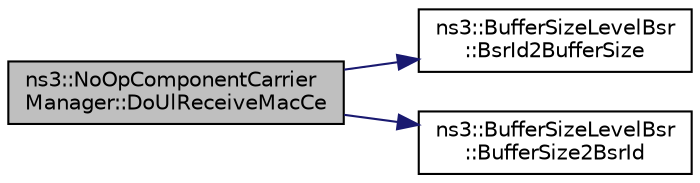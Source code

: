digraph "ns3::NoOpComponentCarrierManager::DoUlReceiveMacCe"
{
 // LATEX_PDF_SIZE
  edge [fontname="Helvetica",fontsize="10",labelfontname="Helvetica",labelfontsize="10"];
  node [fontname="Helvetica",fontsize="10",shape=record];
  rankdir="LR";
  Node1 [label="ns3::NoOpComponentCarrier\lManager::DoUlReceiveMacCe",height=0.2,width=0.4,color="black", fillcolor="grey75", style="filled", fontcolor="black",tooltip="Forwards uplink BSR to CCM, called by MAC through CCM SAP interface."];
  Node1 -> Node2 [color="midnightblue",fontsize="10",style="solid",fontname="Helvetica"];
  Node2 [label="ns3::BufferSizeLevelBsr\l::BsrId2BufferSize",height=0.2,width=0.4,color="black", fillcolor="white", style="filled",URL="$classns3_1_1_buffer_size_level_bsr.html#a67fc905f267ed8ac5a617fe229699122",tooltip="Convert BSR ID to buffer size."];
  Node1 -> Node3 [color="midnightblue",fontsize="10",style="solid",fontname="Helvetica"];
  Node3 [label="ns3::BufferSizeLevelBsr\l::BufferSize2BsrId",height=0.2,width=0.4,color="black", fillcolor="white", style="filled",URL="$classns3_1_1_buffer_size_level_bsr.html#a3b5c88bfdaadc8ebb7bf1ee8ddf5184d",tooltip="Convert Buffer size to BSR ID."];
}
